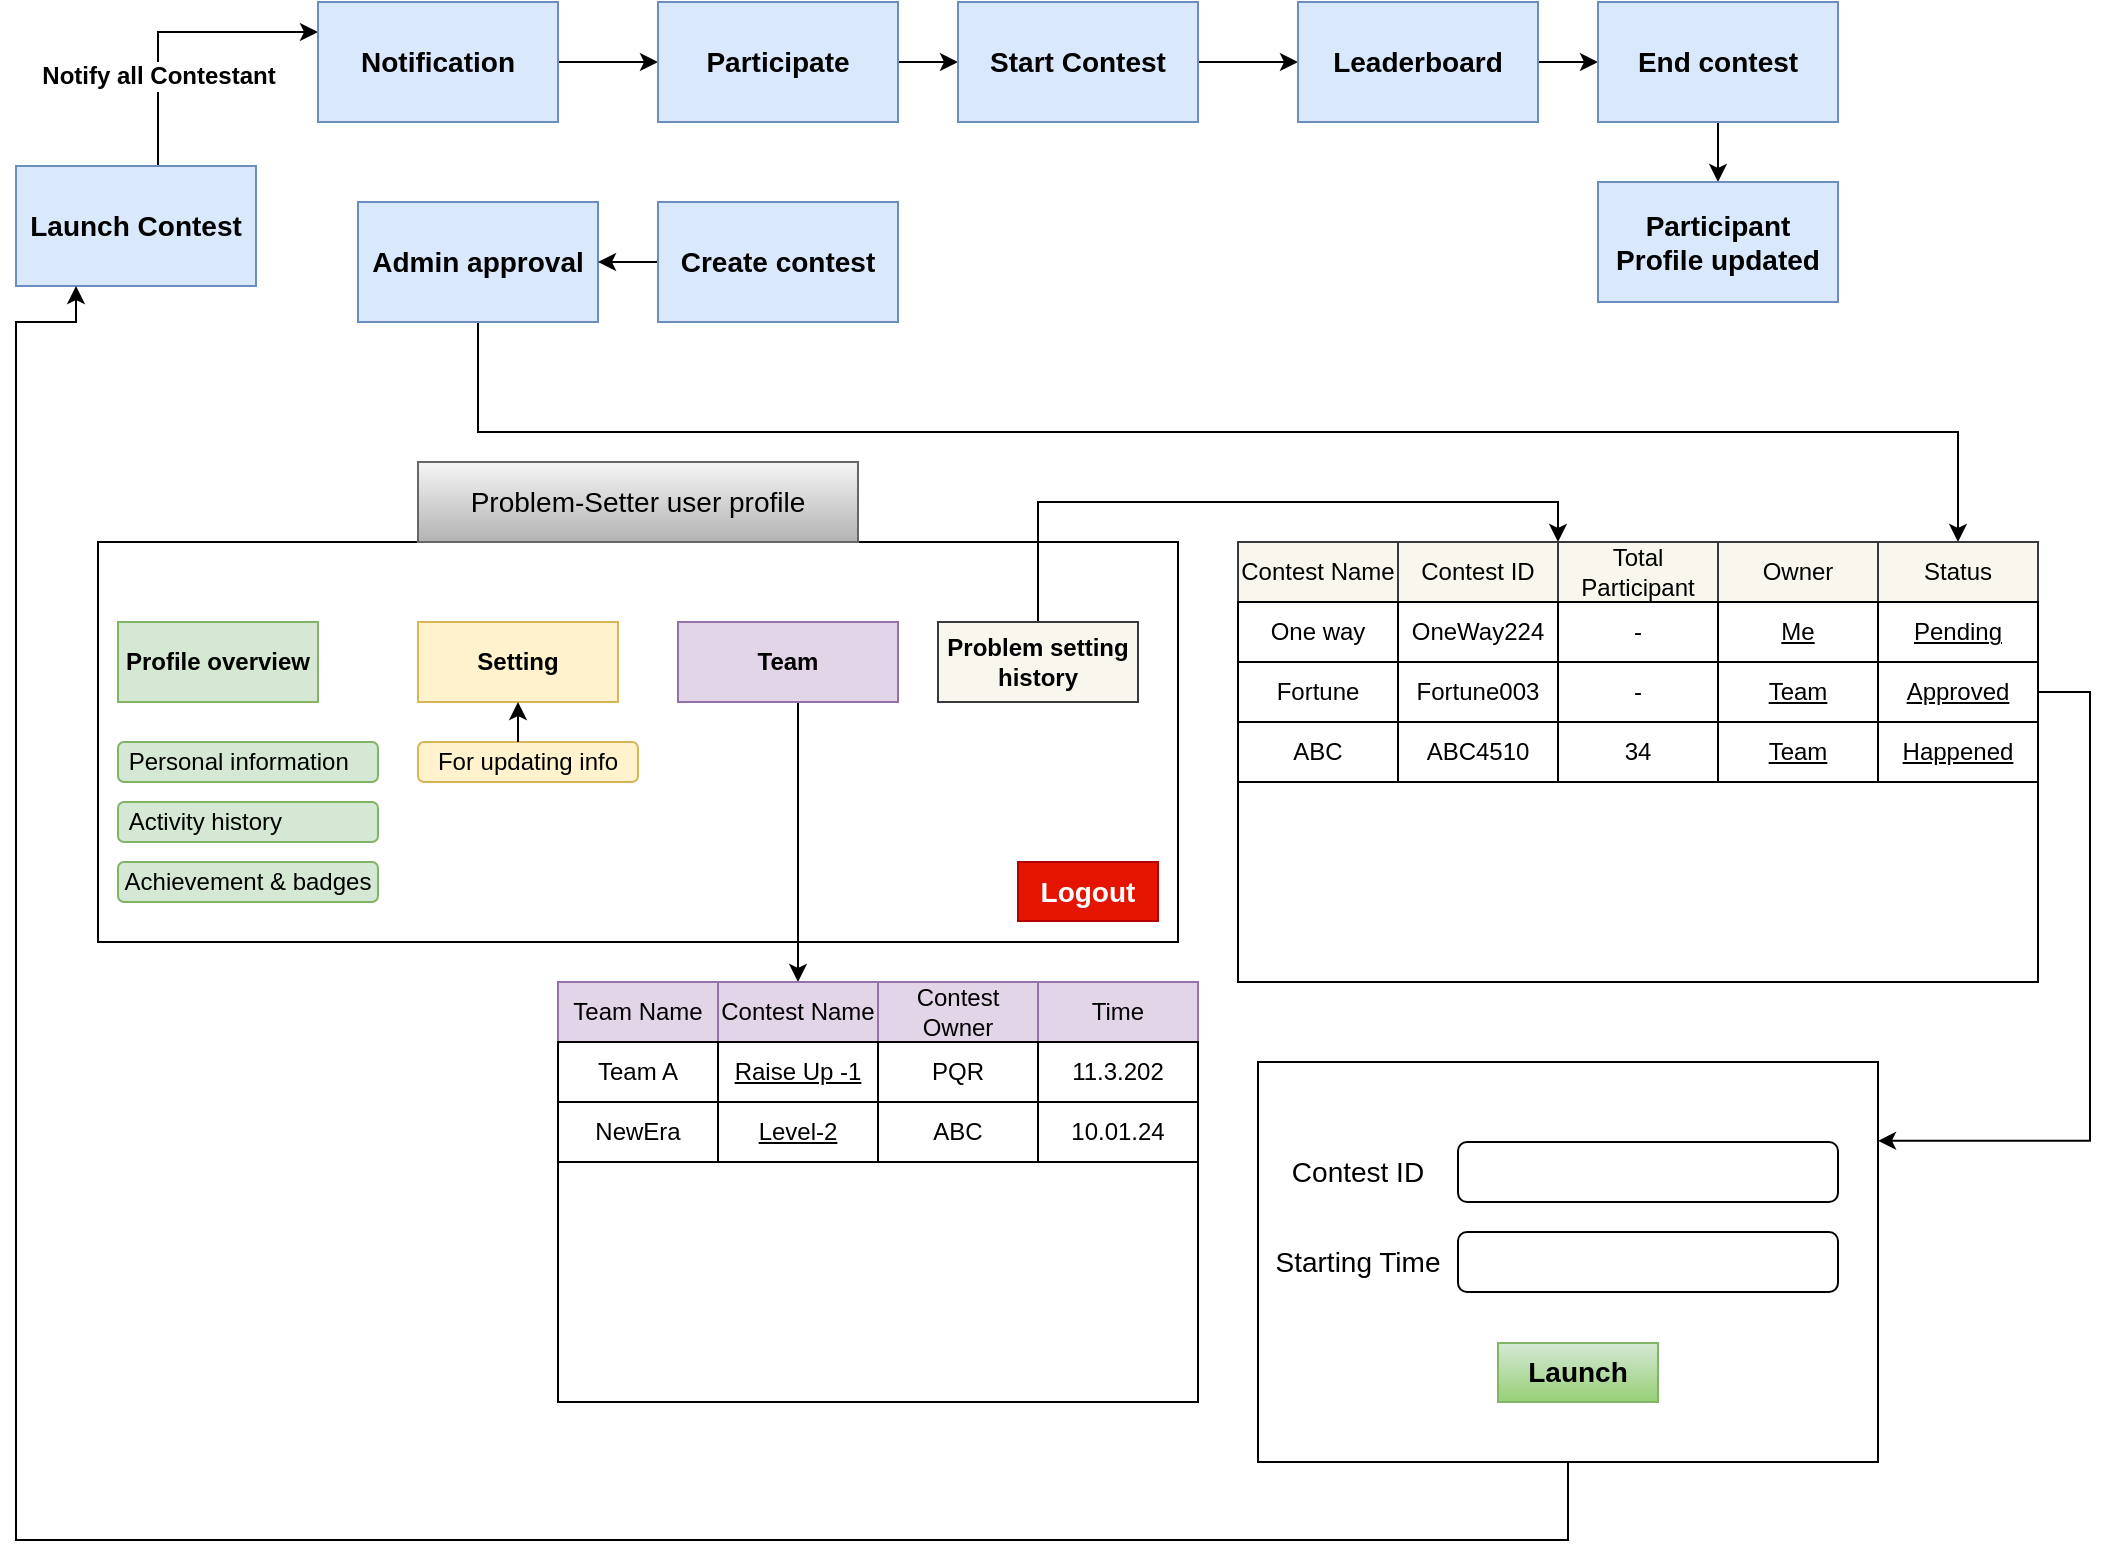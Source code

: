 <mxfile version="24.2.0" type="device">
  <diagram id="qvohBCpRoWE2wQ9KsxPt" name="Page-1">
    <mxGraphModel dx="1050" dy="565" grid="0" gridSize="10" guides="1" tooltips="1" connect="1" arrows="1" fold="1" page="0" pageScale="1" pageWidth="1100" pageHeight="850" math="0" shadow="0">
      <root>
        <mxCell id="0" />
        <mxCell id="1" parent="0" />
        <mxCell id="uhWx_55oNKiTegj4KUDZ-3" style="edgeStyle=orthogonalEdgeStyle;rounded=0;orthogonalLoop=1;jettySize=auto;html=1;entryX=0;entryY=0.25;entryDx=0;entryDy=0;" parent="1" source="uhWx_55oNKiTegj4KUDZ-1" target="uhWx_55oNKiTegj4KUDZ-2" edge="1">
          <mxGeometry relative="1" as="geometry">
            <Array as="points">
              <mxPoint x="190" y="85" />
            </Array>
          </mxGeometry>
        </mxCell>
        <mxCell id="uhWx_55oNKiTegj4KUDZ-4" value="&lt;b&gt;&lt;font style=&quot;font-size: 12px;&quot;&gt;Notify all Contestant&lt;/font&gt;&lt;/b&gt;" style="edgeLabel;html=1;align=center;verticalAlign=middle;resizable=0;points=[];" parent="uhWx_55oNKiTegj4KUDZ-3" vertex="1" connectable="0">
          <mxGeometry x="-0.382" relative="1" as="geometry">
            <mxPoint as="offset" />
          </mxGeometry>
        </mxCell>
        <mxCell id="uhWx_55oNKiTegj4KUDZ-1" value="&lt;b&gt;&lt;font style=&quot;font-size: 14px;&quot;&gt;Launch Contest&lt;/font&gt;&lt;/b&gt;" style="rounded=0;whiteSpace=wrap;html=1;fillColor=#dae8fc;strokeColor=#6c8ebf;" parent="1" vertex="1">
          <mxGeometry x="119" y="152" width="120" height="60" as="geometry" />
        </mxCell>
        <mxCell id="uhWx_55oNKiTegj4KUDZ-6" style="edgeStyle=orthogonalEdgeStyle;rounded=0;orthogonalLoop=1;jettySize=auto;html=1;entryX=0;entryY=0.5;entryDx=0;entryDy=0;" parent="1" source="uhWx_55oNKiTegj4KUDZ-2" target="uhWx_55oNKiTegj4KUDZ-5" edge="1">
          <mxGeometry relative="1" as="geometry" />
        </mxCell>
        <mxCell id="uhWx_55oNKiTegj4KUDZ-2" value="&lt;b&gt;&lt;font style=&quot;font-size: 14px;&quot;&gt;Notification&lt;/font&gt;&lt;/b&gt;" style="rounded=0;whiteSpace=wrap;html=1;fillColor=#dae8fc;strokeColor=#6c8ebf;" parent="1" vertex="1">
          <mxGeometry x="270" y="70" width="120" height="60" as="geometry" />
        </mxCell>
        <mxCell id="uhWx_55oNKiTegj4KUDZ-8" style="edgeStyle=orthogonalEdgeStyle;rounded=0;orthogonalLoop=1;jettySize=auto;html=1;entryX=0;entryY=0.5;entryDx=0;entryDy=0;" parent="1" source="uhWx_55oNKiTegj4KUDZ-5" target="uhWx_55oNKiTegj4KUDZ-7" edge="1">
          <mxGeometry relative="1" as="geometry" />
        </mxCell>
        <mxCell id="uhWx_55oNKiTegj4KUDZ-5" value="&lt;b&gt;&lt;font style=&quot;font-size: 14px;&quot;&gt;Participate&lt;/font&gt;&lt;/b&gt;" style="rounded=0;whiteSpace=wrap;html=1;fillColor=#dae8fc;strokeColor=#6c8ebf;" parent="1" vertex="1">
          <mxGeometry x="440" y="70" width="120" height="60" as="geometry" />
        </mxCell>
        <mxCell id="uhWx_55oNKiTegj4KUDZ-10" value="" style="edgeStyle=orthogonalEdgeStyle;rounded=0;orthogonalLoop=1;jettySize=auto;html=1;" parent="1" source="uhWx_55oNKiTegj4KUDZ-7" target="uhWx_55oNKiTegj4KUDZ-9" edge="1">
          <mxGeometry relative="1" as="geometry" />
        </mxCell>
        <mxCell id="uhWx_55oNKiTegj4KUDZ-7" value="&lt;span style=&quot;font-size: 14px;&quot;&gt;&lt;b&gt;Start Contest&lt;/b&gt;&lt;/span&gt;" style="rounded=0;whiteSpace=wrap;html=1;fillColor=#dae8fc;strokeColor=#6c8ebf;" parent="1" vertex="1">
          <mxGeometry x="590" y="70" width="120" height="60" as="geometry" />
        </mxCell>
        <mxCell id="uhWx_55oNKiTegj4KUDZ-12" value="" style="edgeStyle=orthogonalEdgeStyle;rounded=0;orthogonalLoop=1;jettySize=auto;html=1;" parent="1" source="uhWx_55oNKiTegj4KUDZ-9" target="uhWx_55oNKiTegj4KUDZ-11" edge="1">
          <mxGeometry relative="1" as="geometry" />
        </mxCell>
        <mxCell id="uhWx_55oNKiTegj4KUDZ-9" value="&lt;span style=&quot;font-size: 14px;&quot;&gt;&lt;b&gt;Leaderboard&lt;/b&gt;&lt;/span&gt;" style="rounded=0;whiteSpace=wrap;html=1;fillColor=#dae8fc;strokeColor=#6c8ebf;" parent="1" vertex="1">
          <mxGeometry x="760" y="70" width="120" height="60" as="geometry" />
        </mxCell>
        <mxCell id="uhWx_55oNKiTegj4KUDZ-15" value="" style="edgeStyle=orthogonalEdgeStyle;rounded=0;orthogonalLoop=1;jettySize=auto;html=1;" parent="1" source="uhWx_55oNKiTegj4KUDZ-11" target="uhWx_55oNKiTegj4KUDZ-13" edge="1">
          <mxGeometry relative="1" as="geometry" />
        </mxCell>
        <mxCell id="uhWx_55oNKiTegj4KUDZ-11" value="&lt;span style=&quot;font-size: 14px;&quot;&gt;&lt;b&gt;End contest&lt;/b&gt;&lt;/span&gt;" style="rounded=0;whiteSpace=wrap;html=1;fillColor=#dae8fc;strokeColor=#6c8ebf;" parent="1" vertex="1">
          <mxGeometry x="910" y="70" width="120" height="60" as="geometry" />
        </mxCell>
        <mxCell id="uhWx_55oNKiTegj4KUDZ-13" value="&lt;span style=&quot;font-size: 14px;&quot;&gt;&lt;b&gt;Participant Profile updated&lt;/b&gt;&lt;/span&gt;" style="rounded=0;whiteSpace=wrap;html=1;fillColor=#dae8fc;strokeColor=#6c8ebf;" parent="1" vertex="1">
          <mxGeometry x="910" y="160" width="120" height="60" as="geometry" />
        </mxCell>
        <mxCell id="uhWx_55oNKiTegj4KUDZ-99" style="edgeStyle=orthogonalEdgeStyle;rounded=0;orthogonalLoop=1;jettySize=auto;html=1;" parent="1" source="uhWx_55oNKiTegj4KUDZ-16" target="uhWx_55oNKiTegj4KUDZ-90" edge="1">
          <mxGeometry relative="1" as="geometry">
            <Array as="points">
              <mxPoint x="350" y="285" />
              <mxPoint x="1090" y="285" />
            </Array>
          </mxGeometry>
        </mxCell>
        <mxCell id="uhWx_55oNKiTegj4KUDZ-16" value="&lt;b&gt;&lt;font style=&quot;font-size: 14px;&quot;&gt;Admin approval&lt;/font&gt;&lt;/b&gt;" style="rounded=0;whiteSpace=wrap;html=1;fillColor=#dae8fc;strokeColor=#6c8ebf;" parent="1" vertex="1">
          <mxGeometry x="290" y="170" width="120" height="60" as="geometry" />
        </mxCell>
        <mxCell id="uhWx_55oNKiTegj4KUDZ-20" value="" style="edgeStyle=orthogonalEdgeStyle;rounded=0;orthogonalLoop=1;jettySize=auto;html=1;" parent="1" source="uhWx_55oNKiTegj4KUDZ-19" target="uhWx_55oNKiTegj4KUDZ-16" edge="1">
          <mxGeometry relative="1" as="geometry" />
        </mxCell>
        <mxCell id="uhWx_55oNKiTegj4KUDZ-19" value="&lt;b&gt;&lt;font style=&quot;font-size: 14px;&quot;&gt;Create contest&lt;/font&gt;&lt;/b&gt;" style="rounded=0;whiteSpace=wrap;html=1;fillColor=#dae8fc;strokeColor=#6c8ebf;" parent="1" vertex="1">
          <mxGeometry x="440" y="170" width="120" height="60" as="geometry" />
        </mxCell>
        <mxCell id="uhWx_55oNKiTegj4KUDZ-25" value="" style="rounded=0;whiteSpace=wrap;html=1;" parent="1" vertex="1">
          <mxGeometry x="160" y="340" width="540" height="200" as="geometry" />
        </mxCell>
        <mxCell id="uhWx_55oNKiTegj4KUDZ-27" value="&lt;b&gt;Profile overview&lt;/b&gt;" style="rounded=0;whiteSpace=wrap;html=1;fillColor=#d5e8d4;strokeColor=#82b366;" parent="1" vertex="1">
          <mxGeometry x="170" y="380" width="100" height="40" as="geometry" />
        </mxCell>
        <mxCell id="uhWx_55oNKiTegj4KUDZ-28" value="&lt;b&gt;Setting&lt;/b&gt;" style="rounded=0;whiteSpace=wrap;html=1;fillColor=#fff2cc;strokeColor=#d6b656;" parent="1" vertex="1">
          <mxGeometry x="320" y="380" width="100" height="40" as="geometry" />
        </mxCell>
        <mxCell id="uhWx_55oNKiTegj4KUDZ-56" style="edgeStyle=orthogonalEdgeStyle;rounded=0;orthogonalLoop=1;jettySize=auto;html=1;entryX=0.5;entryY=0;entryDx=0;entryDy=0;" parent="1" source="uhWx_55oNKiTegj4KUDZ-29" target="uhWx_55oNKiTegj4KUDZ-42" edge="1">
          <mxGeometry relative="1" as="geometry">
            <Array as="points">
              <mxPoint x="510" y="460" />
              <mxPoint x="510" y="460" />
            </Array>
          </mxGeometry>
        </mxCell>
        <mxCell id="uhWx_55oNKiTegj4KUDZ-29" value="&lt;b&gt;Team&lt;/b&gt;" style="rounded=0;whiteSpace=wrap;html=1;fillColor=#e1d5e7;strokeColor=#9673a6;" parent="1" vertex="1">
          <mxGeometry x="450" y="380" width="110" height="40" as="geometry" />
        </mxCell>
        <mxCell id="uhWx_55oNKiTegj4KUDZ-74" style="edgeStyle=orthogonalEdgeStyle;rounded=0;orthogonalLoop=1;jettySize=auto;html=1;entryX=0;entryY=0;entryDx=0;entryDy=0;" parent="1" source="uhWx_55oNKiTegj4KUDZ-30" target="uhWx_55oNKiTegj4KUDZ-61" edge="1">
          <mxGeometry relative="1" as="geometry">
            <Array as="points">
              <mxPoint x="630" y="320" />
              <mxPoint x="890" y="320" />
            </Array>
          </mxGeometry>
        </mxCell>
        <mxCell id="uhWx_55oNKiTegj4KUDZ-30" value="&lt;b&gt;Problem setting history&lt;/b&gt;" style="rounded=0;whiteSpace=wrap;html=1;fillColor=#f9f7ed;strokeColor=#36393d;" parent="1" vertex="1">
          <mxGeometry x="580" y="380" width="100" height="40" as="geometry" />
        </mxCell>
        <mxCell id="uhWx_55oNKiTegj4KUDZ-31" value="&amp;nbsp;Personal information" style="rounded=1;whiteSpace=wrap;html=1;fillColor=#d5e8d4;strokeColor=#82b366;align=left;" parent="1" vertex="1">
          <mxGeometry x="170" y="440" width="130" height="20" as="geometry" />
        </mxCell>
        <mxCell id="uhWx_55oNKiTegj4KUDZ-32" value="&amp;nbsp;Activity history" style="rounded=1;whiteSpace=wrap;html=1;fillColor=#d5e8d4;strokeColor=#82b366;align=left;" parent="1" vertex="1">
          <mxGeometry x="170" y="470" width="130" height="20" as="geometry" />
        </mxCell>
        <mxCell id="uhWx_55oNKiTegj4KUDZ-33" value="Achievement &amp;amp; badges" style="rounded=1;whiteSpace=wrap;html=1;fillColor=#d5e8d4;strokeColor=#82b366;" parent="1" vertex="1">
          <mxGeometry x="170" y="500" width="130" height="20" as="geometry" />
        </mxCell>
        <mxCell id="uhWx_55oNKiTegj4KUDZ-34" value="For updating info" style="rounded=1;whiteSpace=wrap;html=1;fillColor=#fff2cc;strokeColor=#d6b656;align=center;" parent="1" vertex="1">
          <mxGeometry x="320" y="440" width="110" height="20" as="geometry" />
        </mxCell>
        <mxCell id="uhWx_55oNKiTegj4KUDZ-35" value="" style="endArrow=classic;html=1;rounded=0;entryX=0.5;entryY=1;entryDx=0;entryDy=0;" parent="1" target="uhWx_55oNKiTegj4KUDZ-28" edge="1">
          <mxGeometry width="50" height="50" relative="1" as="geometry">
            <mxPoint x="370" y="440" as="sourcePoint" />
            <mxPoint x="420" y="390" as="targetPoint" />
          </mxGeometry>
        </mxCell>
        <mxCell id="uhWx_55oNKiTegj4KUDZ-36" value="&lt;font style=&quot;font-size: 14px;&quot;&gt;Problem-Setter user profile&lt;/font&gt;" style="rounded=0;whiteSpace=wrap;html=1;fillColor=#f5f5f5;gradientColor=#b3b3b3;strokeColor=#666666;" parent="1" vertex="1">
          <mxGeometry x="320" y="300" width="220" height="40" as="geometry" />
        </mxCell>
        <mxCell id="uhWx_55oNKiTegj4KUDZ-40" value="" style="rounded=0;whiteSpace=wrap;html=1;" parent="1" vertex="1">
          <mxGeometry x="390" y="560" width="320" height="210" as="geometry" />
        </mxCell>
        <mxCell id="uhWx_55oNKiTegj4KUDZ-41" value="Team Name" style="rounded=0;whiteSpace=wrap;html=1;fillColor=#e1d5e7;strokeColor=#9673a6;" parent="1" vertex="1">
          <mxGeometry x="390" y="560" width="80" height="30" as="geometry" />
        </mxCell>
        <mxCell id="uhWx_55oNKiTegj4KUDZ-42" value="Contest Name" style="rounded=0;whiteSpace=wrap;html=1;fillColor=#e1d5e7;strokeColor=#9673a6;" parent="1" vertex="1">
          <mxGeometry x="470" y="560" width="80" height="30" as="geometry" />
        </mxCell>
        <mxCell id="uhWx_55oNKiTegj4KUDZ-43" value="Contest Owner" style="rounded=0;whiteSpace=wrap;html=1;fillColor=#e1d5e7;strokeColor=#9673a6;" parent="1" vertex="1">
          <mxGeometry x="550" y="560" width="80" height="30" as="geometry" />
        </mxCell>
        <mxCell id="uhWx_55oNKiTegj4KUDZ-44" value="Time" style="rounded=0;whiteSpace=wrap;html=1;fillColor=#e1d5e7;strokeColor=#9673a6;" parent="1" vertex="1">
          <mxGeometry x="630" y="560" width="80" height="30" as="geometry" />
        </mxCell>
        <mxCell id="uhWx_55oNKiTegj4KUDZ-45" value="Team A" style="rounded=0;whiteSpace=wrap;html=1;" parent="1" vertex="1">
          <mxGeometry x="390" y="590" width="80" height="30" as="geometry" />
        </mxCell>
        <mxCell id="uhWx_55oNKiTegj4KUDZ-46" value="&lt;u&gt;Raise Up -1&lt;/u&gt;" style="rounded=0;whiteSpace=wrap;html=1;" parent="1" vertex="1">
          <mxGeometry x="470" y="590" width="80" height="30" as="geometry" />
        </mxCell>
        <mxCell id="uhWx_55oNKiTegj4KUDZ-48" value="11.3.202" style="rounded=0;whiteSpace=wrap;html=1;" parent="1" vertex="1">
          <mxGeometry x="630" y="590" width="80" height="30" as="geometry" />
        </mxCell>
        <mxCell id="uhWx_55oNKiTegj4KUDZ-49" value="NewEra" style="rounded=0;whiteSpace=wrap;html=1;" parent="1" vertex="1">
          <mxGeometry x="390" y="620" width="80" height="30" as="geometry" />
        </mxCell>
        <mxCell id="uhWx_55oNKiTegj4KUDZ-50" value="&lt;u&gt;Level-2&lt;/u&gt;" style="rounded=0;whiteSpace=wrap;html=1;" parent="1" vertex="1">
          <mxGeometry x="470" y="620" width="80" height="30" as="geometry" />
        </mxCell>
        <mxCell id="uhWx_55oNKiTegj4KUDZ-51" value="ABC" style="rounded=0;whiteSpace=wrap;html=1;" parent="1" vertex="1">
          <mxGeometry x="550" y="620" width="80" height="30" as="geometry" />
        </mxCell>
        <mxCell id="uhWx_55oNKiTegj4KUDZ-52" value="10.01.24" style="rounded=0;whiteSpace=wrap;html=1;" parent="1" vertex="1">
          <mxGeometry x="630" y="620" width="80" height="30" as="geometry" />
        </mxCell>
        <mxCell id="uhWx_55oNKiTegj4KUDZ-57" value="" style="rounded=0;whiteSpace=wrap;html=1;" parent="1" vertex="1">
          <mxGeometry x="730" y="340" width="400" height="220" as="geometry" />
        </mxCell>
        <mxCell id="uhWx_55oNKiTegj4KUDZ-58" value="&lt;b&gt;&lt;font style=&quot;font-size: 14px;&quot;&gt;Logout&lt;/font&gt;&lt;/b&gt;" style="rounded=0;whiteSpace=wrap;html=1;fillColor=#e51400;strokeColor=#B20000;fontColor=#ffffff;" parent="1" vertex="1">
          <mxGeometry x="620" y="500" width="70" height="29.5" as="geometry" />
        </mxCell>
        <mxCell id="uhWx_55oNKiTegj4KUDZ-59" value="Contest Name" style="rounded=0;whiteSpace=wrap;html=1;fillColor=#f9f7ed;strokeColor=#36393d;" parent="1" vertex="1">
          <mxGeometry x="730" y="340" width="80" height="30" as="geometry" />
        </mxCell>
        <mxCell id="uhWx_55oNKiTegj4KUDZ-60" value="Contest ID" style="rounded=0;whiteSpace=wrap;html=1;fillColor=#f9f7ed;strokeColor=#36393d;" parent="1" vertex="1">
          <mxGeometry x="810" y="340" width="80" height="30" as="geometry" />
        </mxCell>
        <mxCell id="uhWx_55oNKiTegj4KUDZ-61" value="Total Participant" style="rounded=0;whiteSpace=wrap;html=1;fillColor=#f9f7ed;strokeColor=#36393d;" parent="1" vertex="1">
          <mxGeometry x="890" y="340" width="80" height="30" as="geometry" />
        </mxCell>
        <mxCell id="uhWx_55oNKiTegj4KUDZ-62" value="Owner" style="rounded=0;whiteSpace=wrap;html=1;fillColor=#f9f7ed;strokeColor=#36393d;" parent="1" vertex="1">
          <mxGeometry x="970" y="340" width="80" height="30" as="geometry" />
        </mxCell>
        <mxCell id="uhWx_55oNKiTegj4KUDZ-63" value="One way" style="rounded=0;whiteSpace=wrap;html=1;" parent="1" vertex="1">
          <mxGeometry x="730" y="370" width="80" height="30" as="geometry" />
        </mxCell>
        <mxCell id="uhWx_55oNKiTegj4KUDZ-64" value="OneWay224" style="rounded=0;whiteSpace=wrap;html=1;" parent="1" vertex="1">
          <mxGeometry x="810" y="370" width="80" height="30" as="geometry" />
        </mxCell>
        <mxCell id="uhWx_55oNKiTegj4KUDZ-65" value="-" style="rounded=0;whiteSpace=wrap;html=1;" parent="1" vertex="1">
          <mxGeometry x="890" y="370" width="80" height="30" as="geometry" />
        </mxCell>
        <mxCell id="uhWx_55oNKiTegj4KUDZ-66" value="&lt;u&gt;Me&lt;/u&gt;" style="rounded=0;whiteSpace=wrap;html=1;" parent="1" vertex="1">
          <mxGeometry x="970" y="370" width="80" height="30" as="geometry" />
        </mxCell>
        <mxCell id="uhWx_55oNKiTegj4KUDZ-69" value="PQR" style="rounded=0;whiteSpace=wrap;html=1;" parent="1" vertex="1">
          <mxGeometry x="550" y="590" width="80" height="30" as="geometry" />
        </mxCell>
        <mxCell id="uhWx_55oNKiTegj4KUDZ-70" value="Fortune" style="rounded=0;whiteSpace=wrap;html=1;" parent="1" vertex="1">
          <mxGeometry x="730" y="400" width="80" height="30" as="geometry" />
        </mxCell>
        <mxCell id="uhWx_55oNKiTegj4KUDZ-71" value="Fortune003" style="rounded=0;whiteSpace=wrap;html=1;" parent="1" vertex="1">
          <mxGeometry x="810" y="400" width="80" height="30" as="geometry" />
        </mxCell>
        <mxCell id="uhWx_55oNKiTegj4KUDZ-72" value="-" style="rounded=0;whiteSpace=wrap;html=1;" parent="1" vertex="1">
          <mxGeometry x="890" y="400" width="80" height="30" as="geometry" />
        </mxCell>
        <mxCell id="uhWx_55oNKiTegj4KUDZ-73" value="&lt;u&gt;Team&lt;/u&gt;" style="rounded=0;whiteSpace=wrap;html=1;" parent="1" vertex="1">
          <mxGeometry x="970" y="400" width="80" height="30" as="geometry" />
        </mxCell>
        <mxCell id="uhWx_55oNKiTegj4KUDZ-75" value="ABC" style="rounded=0;whiteSpace=wrap;html=1;" parent="1" vertex="1">
          <mxGeometry x="730" y="430" width="80" height="30" as="geometry" />
        </mxCell>
        <mxCell id="uhWx_55oNKiTegj4KUDZ-76" value="ABC4510" style="rounded=0;whiteSpace=wrap;html=1;" parent="1" vertex="1">
          <mxGeometry x="810" y="430" width="80" height="30" as="geometry" />
        </mxCell>
        <mxCell id="uhWx_55oNKiTegj4KUDZ-77" value="34" style="rounded=0;whiteSpace=wrap;html=1;" parent="1" vertex="1">
          <mxGeometry x="890" y="430" width="80" height="30" as="geometry" />
        </mxCell>
        <mxCell id="uhWx_55oNKiTegj4KUDZ-78" value="&lt;u&gt;Team&lt;/u&gt;" style="rounded=0;whiteSpace=wrap;html=1;" parent="1" vertex="1">
          <mxGeometry x="970" y="430" width="80" height="30" as="geometry" />
        </mxCell>
        <mxCell id="uhWx_55oNKiTegj4KUDZ-98" style="edgeStyle=orthogonalEdgeStyle;rounded=0;orthogonalLoop=1;jettySize=auto;html=1;entryX=0.25;entryY=1;entryDx=0;entryDy=0;" parent="1" source="uhWx_55oNKiTegj4KUDZ-79" target="uhWx_55oNKiTegj4KUDZ-1" edge="1">
          <mxGeometry relative="1" as="geometry">
            <Array as="points">
              <mxPoint x="895" y="839" />
              <mxPoint x="119" y="839" />
              <mxPoint x="119" y="230" />
            </Array>
          </mxGeometry>
        </mxCell>
        <mxCell id="uhWx_55oNKiTegj4KUDZ-79" value="" style="rounded=0;whiteSpace=wrap;html=1;" parent="1" vertex="1">
          <mxGeometry x="740" y="600" width="310" height="200" as="geometry" />
        </mxCell>
        <mxCell id="uhWx_55oNKiTegj4KUDZ-80" value="" style="rounded=1;whiteSpace=wrap;html=1;" parent="1" vertex="1">
          <mxGeometry x="840" y="640" width="190" height="30" as="geometry" />
        </mxCell>
        <mxCell id="uhWx_55oNKiTegj4KUDZ-81" value="&lt;font style=&quot;font-size: 14px;&quot;&gt;Starting Time&lt;/font&gt;" style="text;html=1;align=center;verticalAlign=middle;whiteSpace=wrap;rounded=0;" parent="1" vertex="1">
          <mxGeometry x="745" y="685" width="90" height="30" as="geometry" />
        </mxCell>
        <mxCell id="uhWx_55oNKiTegj4KUDZ-82" value="" style="rounded=1;whiteSpace=wrap;html=1;" parent="1" vertex="1">
          <mxGeometry x="840" y="685" width="190" height="30" as="geometry" />
        </mxCell>
        <mxCell id="uhWx_55oNKiTegj4KUDZ-83" value="&lt;font style=&quot;font-size: 14px;&quot;&gt;Contest ID&lt;/font&gt;" style="text;html=1;align=center;verticalAlign=middle;whiteSpace=wrap;rounded=0;" parent="1" vertex="1">
          <mxGeometry x="750" y="640" width="80" height="30" as="geometry" />
        </mxCell>
        <mxCell id="uhWx_55oNKiTegj4KUDZ-90" value="Status" style="rounded=0;whiteSpace=wrap;html=1;fillColor=#f9f7ed;strokeColor=#36393d;" parent="1" vertex="1">
          <mxGeometry x="1050" y="340" width="80" height="30" as="geometry" />
        </mxCell>
        <mxCell id="uhWx_55oNKiTegj4KUDZ-91" value="&lt;u&gt;Pending&lt;/u&gt;" style="rounded=0;whiteSpace=wrap;html=1;" parent="1" vertex="1">
          <mxGeometry x="1050" y="370" width="80" height="30" as="geometry" />
        </mxCell>
        <mxCell id="uhWx_55oNKiTegj4KUDZ-92" value="&lt;u&gt;Approved&lt;/u&gt;" style="rounded=0;whiteSpace=wrap;html=1;" parent="1" vertex="1">
          <mxGeometry x="1050" y="400" width="80" height="30" as="geometry" />
        </mxCell>
        <mxCell id="uhWx_55oNKiTegj4KUDZ-93" value="&lt;u&gt;Happened&lt;/u&gt;" style="rounded=0;whiteSpace=wrap;html=1;" parent="1" vertex="1">
          <mxGeometry x="1050" y="430" width="80" height="30" as="geometry" />
        </mxCell>
        <mxCell id="uhWx_55oNKiTegj4KUDZ-95" value="&lt;b&gt;&lt;font style=&quot;font-size: 14px;&quot;&gt;Launch&lt;/font&gt;&lt;/b&gt;" style="rounded=0;whiteSpace=wrap;html=1;fillColor=#d5e8d4;strokeColor=#82b366;gradientColor=#97d077;" parent="1" vertex="1">
          <mxGeometry x="860" y="740.5" width="80" height="29.5" as="geometry" />
        </mxCell>
        <mxCell id="uhWx_55oNKiTegj4KUDZ-97" style="edgeStyle=orthogonalEdgeStyle;rounded=0;orthogonalLoop=1;jettySize=auto;html=1;entryX=1;entryY=0.197;entryDx=0;entryDy=0;entryPerimeter=0;" parent="1" source="uhWx_55oNKiTegj4KUDZ-92" target="uhWx_55oNKiTegj4KUDZ-79" edge="1">
          <mxGeometry relative="1" as="geometry">
            <Array as="points">
              <mxPoint x="1156" y="415" />
              <mxPoint x="1156" y="639" />
            </Array>
          </mxGeometry>
        </mxCell>
      </root>
    </mxGraphModel>
  </diagram>
</mxfile>

